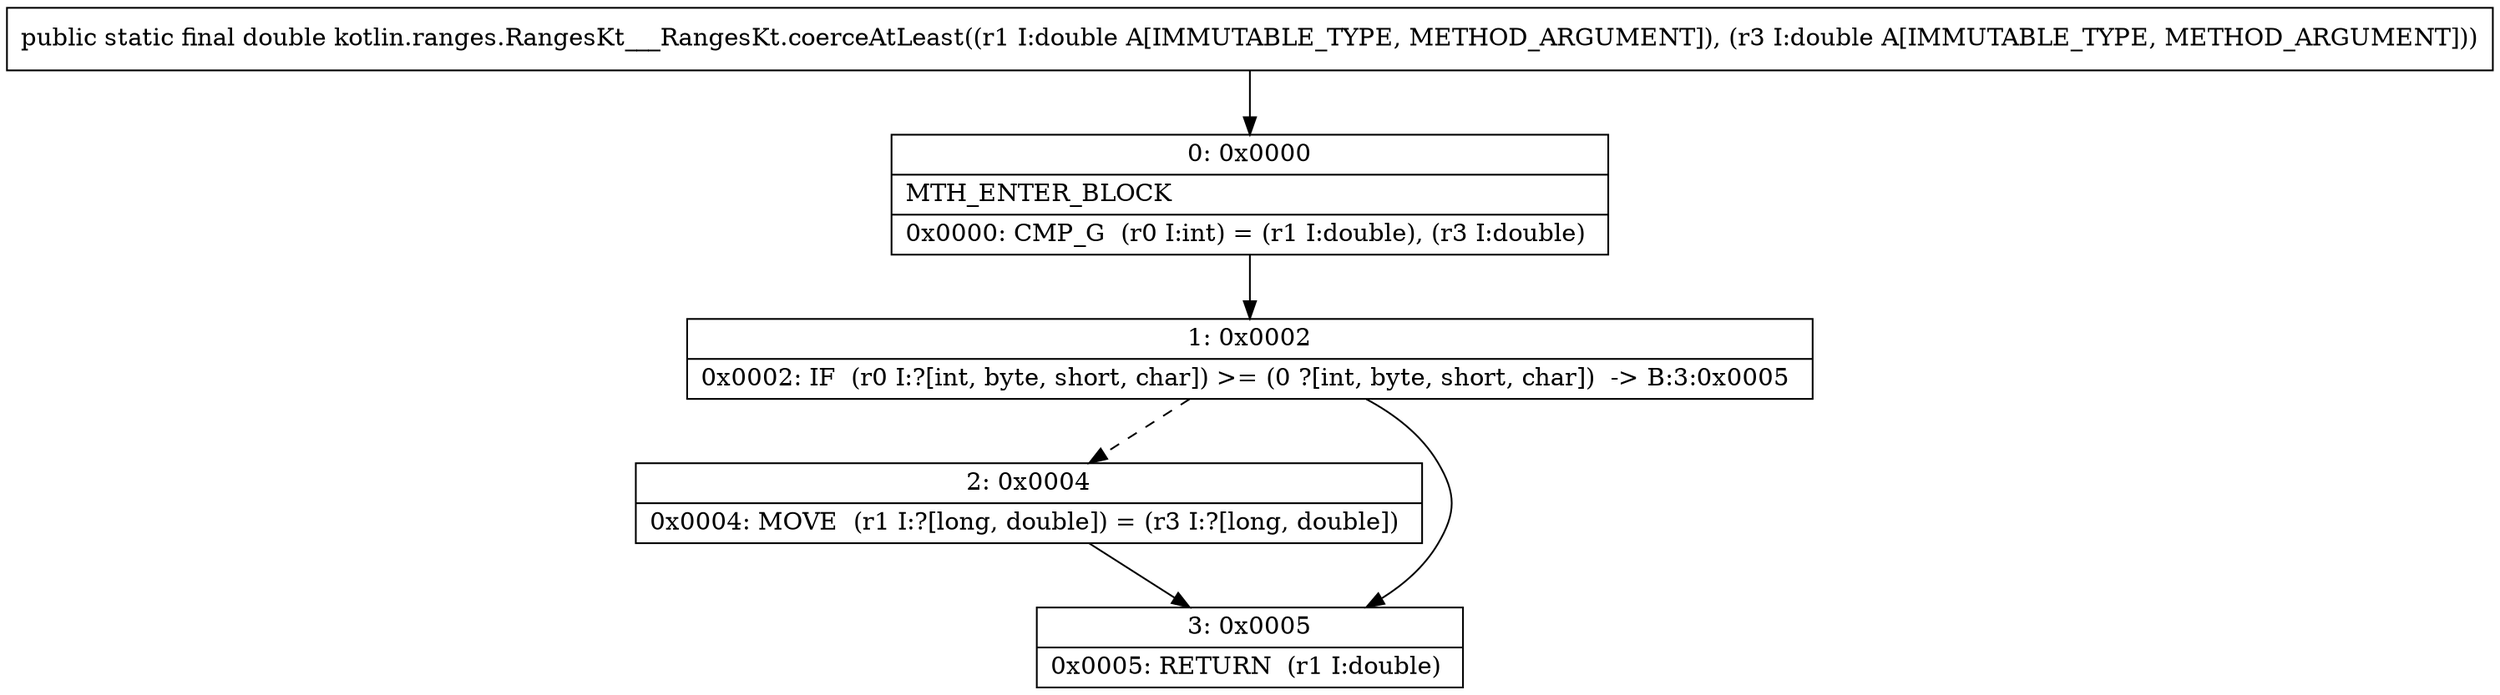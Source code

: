 digraph "CFG forkotlin.ranges.RangesKt___RangesKt.coerceAtLeast(DD)D" {
Node_0 [shape=record,label="{0\:\ 0x0000|MTH_ENTER_BLOCK\l|0x0000: CMP_G  (r0 I:int) = (r1 I:double), (r3 I:double) \l}"];
Node_1 [shape=record,label="{1\:\ 0x0002|0x0002: IF  (r0 I:?[int, byte, short, char]) \>= (0 ?[int, byte, short, char])  \-\> B:3:0x0005 \l}"];
Node_2 [shape=record,label="{2\:\ 0x0004|0x0004: MOVE  (r1 I:?[long, double]) = (r3 I:?[long, double]) \l}"];
Node_3 [shape=record,label="{3\:\ 0x0005|0x0005: RETURN  (r1 I:double) \l}"];
MethodNode[shape=record,label="{public static final double kotlin.ranges.RangesKt___RangesKt.coerceAtLeast((r1 I:double A[IMMUTABLE_TYPE, METHOD_ARGUMENT]), (r3 I:double A[IMMUTABLE_TYPE, METHOD_ARGUMENT])) }"];
MethodNode -> Node_0;
Node_0 -> Node_1;
Node_1 -> Node_2[style=dashed];
Node_1 -> Node_3;
Node_2 -> Node_3;
}

